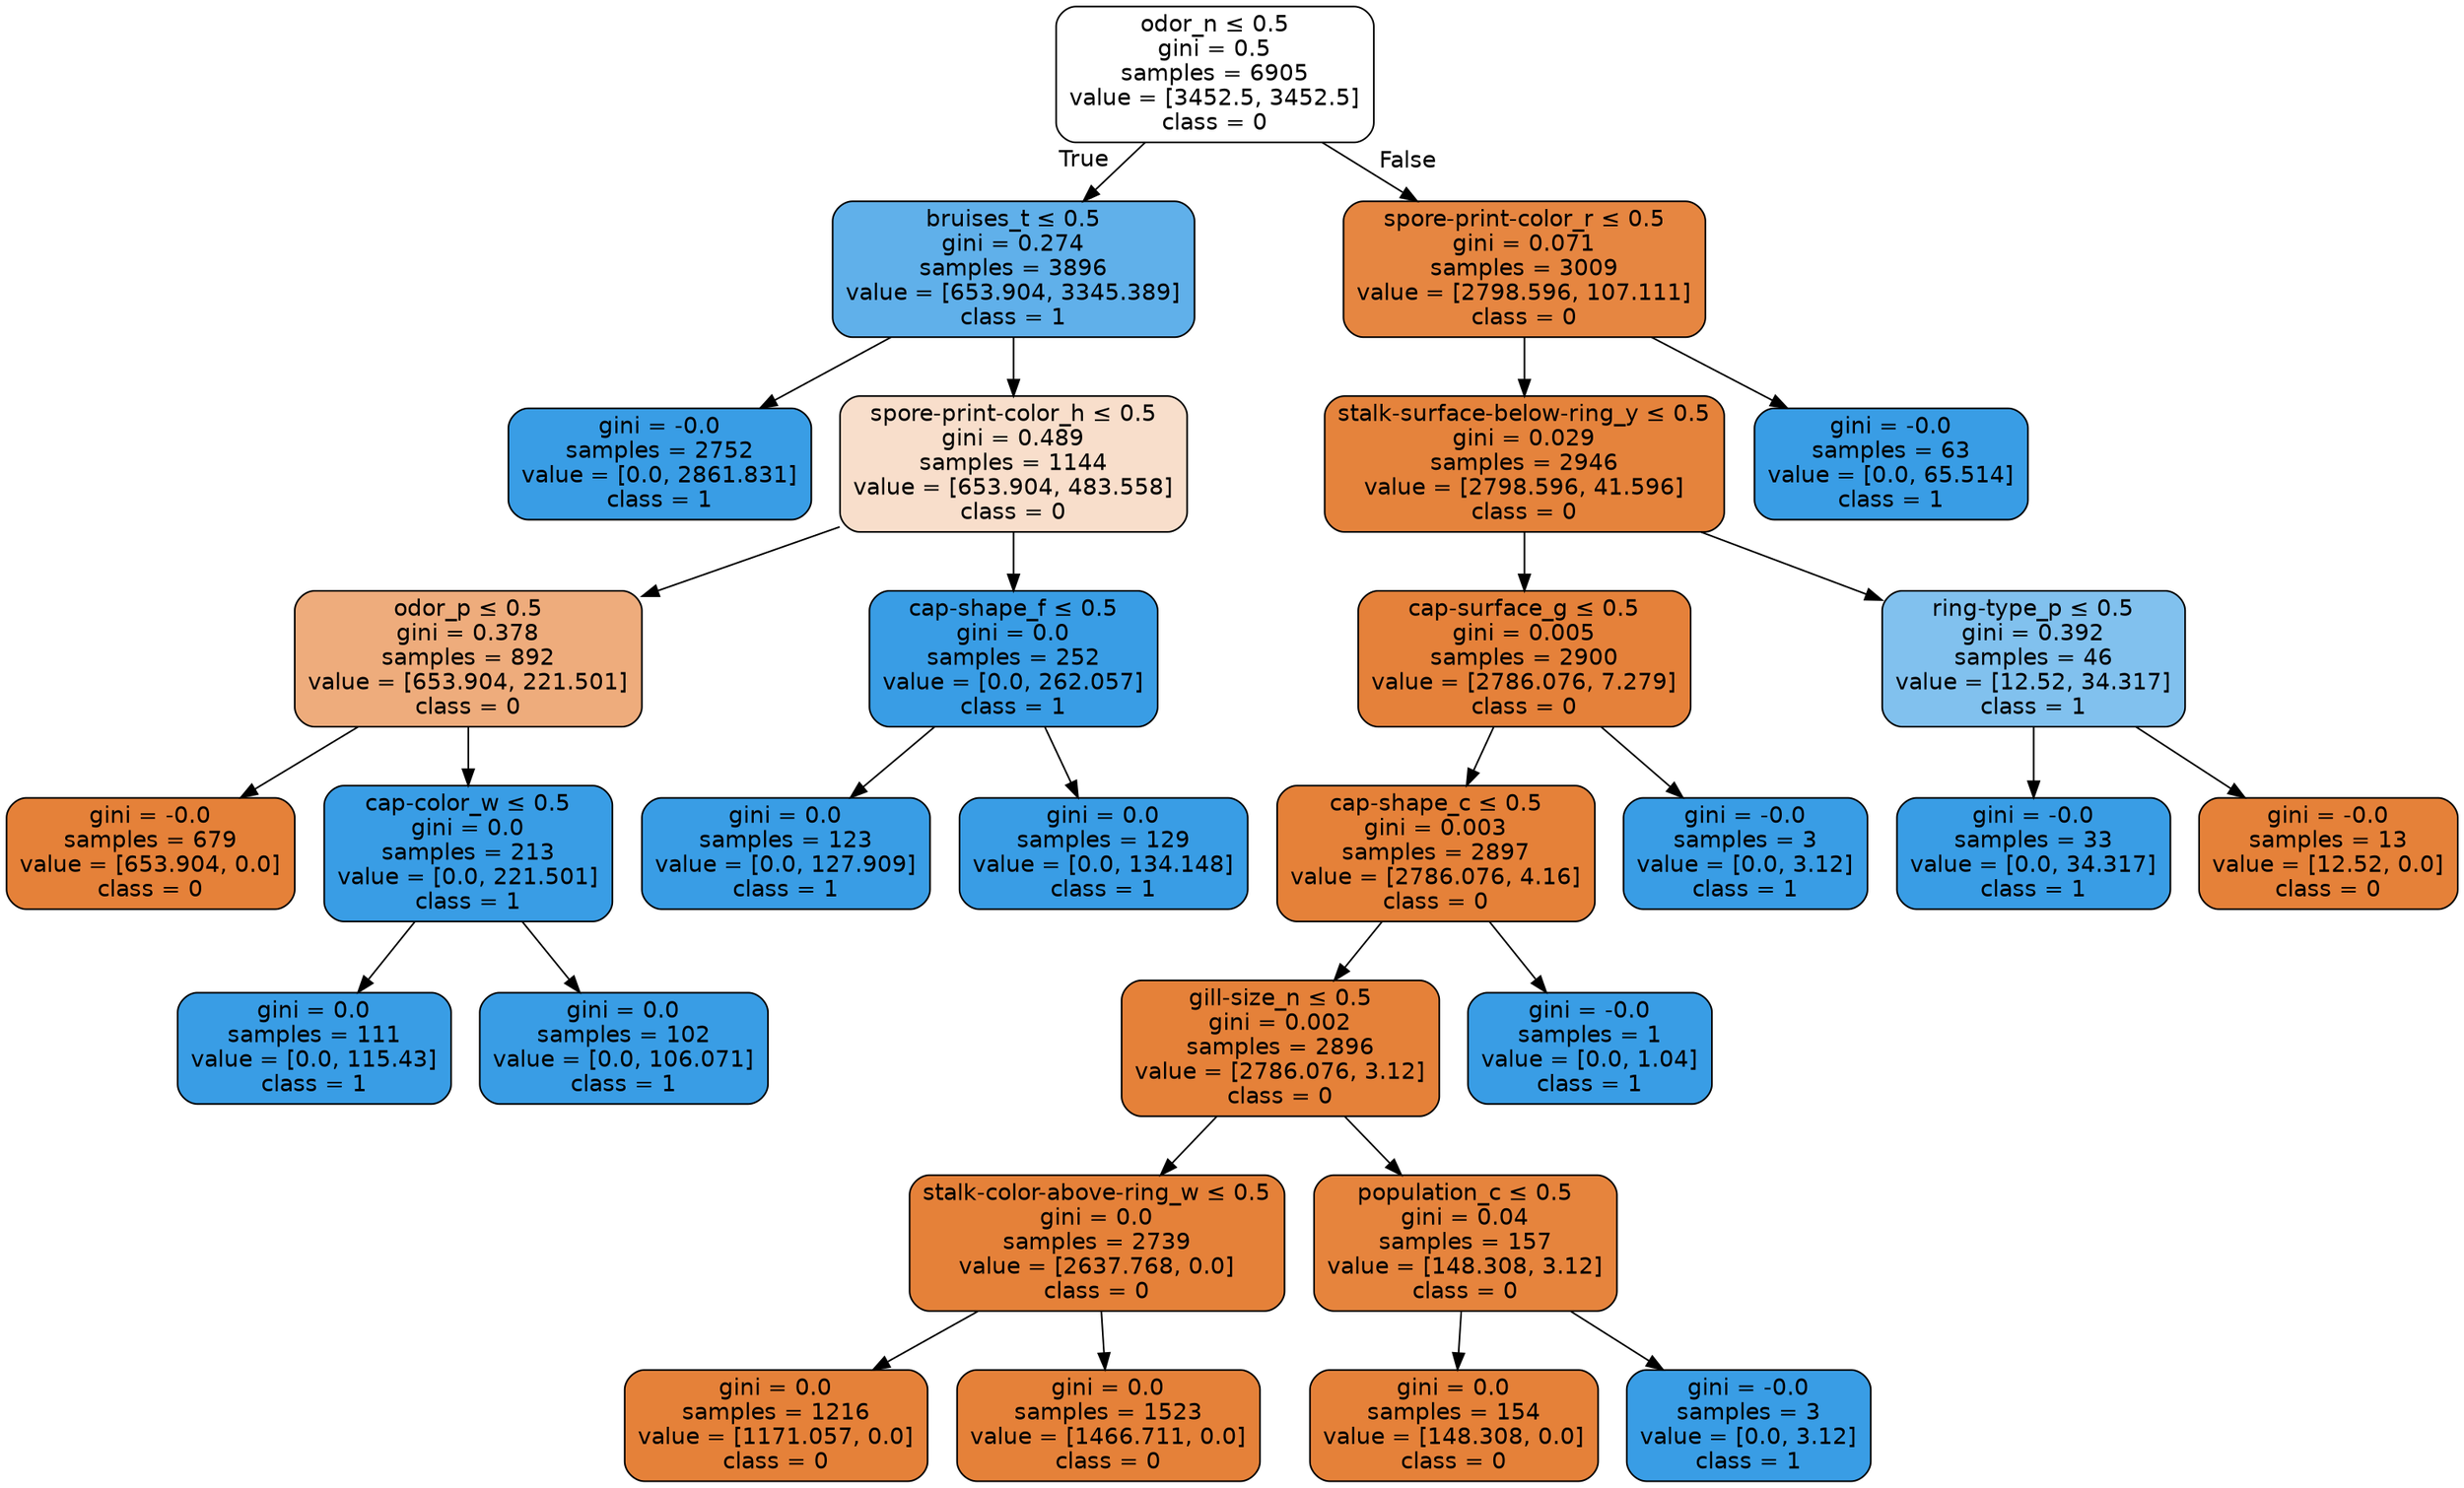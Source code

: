 digraph Tree {
node [shape=box, style="filled, rounded", color="black", fontname=helvetica] ;
edge [fontname=helvetica] ;
0 [label=<odor_n &le; 0.5<br/>gini = 0.5<br/>samples = 6905<br/>value = [3452.5, 3452.5]<br/>class = 0>, fillcolor="#ffffff"] ;
1 [label=<bruises_t &le; 0.5<br/>gini = 0.274<br/>samples = 3896<br/>value = [653.904, 3345.389]<br/>class = 1>, fillcolor="#60b0ea"] ;
0 -> 1 [labeldistance=2.5, labelangle=45, headlabel="True"] ;
2 [label=<gini = -0.0<br/>samples = 2752<br/>value = [0.0, 2861.831]<br/>class = 1>, fillcolor="#399de5"] ;
1 -> 2 ;
3 [label=<spore-print-color_h &le; 0.5<br/>gini = 0.489<br/>samples = 1144<br/>value = [653.904, 483.558]<br/>class = 0>, fillcolor="#f8decb"] ;
1 -> 3 ;
4 [label=<odor_p &le; 0.5<br/>gini = 0.378<br/>samples = 892<br/>value = [653.904, 221.501]<br/>class = 0>, fillcolor="#eeac7c"] ;
3 -> 4 ;
5 [label=<gini = -0.0<br/>samples = 679<br/>value = [653.904, 0.0]<br/>class = 0>, fillcolor="#e58139"] ;
4 -> 5 ;
6 [label=<cap-color_w &le; 0.5<br/>gini = 0.0<br/>samples = 213<br/>value = [0.0, 221.501]<br/>class = 1>, fillcolor="#399de5"] ;
4 -> 6 ;
7 [label=<gini = 0.0<br/>samples = 111<br/>value = [0.0, 115.43]<br/>class = 1>, fillcolor="#399de5"] ;
6 -> 7 ;
8 [label=<gini = 0.0<br/>samples = 102<br/>value = [0.0, 106.071]<br/>class = 1>, fillcolor="#399de5"] ;
6 -> 8 ;
9 [label=<cap-shape_f &le; 0.5<br/>gini = 0.0<br/>samples = 252<br/>value = [0.0, 262.057]<br/>class = 1>, fillcolor="#399de5"] ;
3 -> 9 ;
10 [label=<gini = 0.0<br/>samples = 123<br/>value = [0.0, 127.909]<br/>class = 1>, fillcolor="#399de5"] ;
9 -> 10 ;
11 [label=<gini = 0.0<br/>samples = 129<br/>value = [0.0, 134.148]<br/>class = 1>, fillcolor="#399de5"] ;
9 -> 11 ;
12 [label=<spore-print-color_r &le; 0.5<br/>gini = 0.071<br/>samples = 3009<br/>value = [2798.596, 107.111]<br/>class = 0>, fillcolor="#e68641"] ;
0 -> 12 [labeldistance=2.5, labelangle=-45, headlabel="False"] ;
13 [label=<stalk-surface-below-ring_y &le; 0.5<br/>gini = 0.029<br/>samples = 2946<br/>value = [2798.596, 41.596]<br/>class = 0>, fillcolor="#e5833c"] ;
12 -> 13 ;
14 [label=<cap-surface_g &le; 0.5<br/>gini = 0.005<br/>samples = 2900<br/>value = [2786.076, 7.279]<br/>class = 0>, fillcolor="#e5813a"] ;
13 -> 14 ;
15 [label=<cap-shape_c &le; 0.5<br/>gini = 0.003<br/>samples = 2897<br/>value = [2786.076, 4.16]<br/>class = 0>, fillcolor="#e58139"] ;
14 -> 15 ;
16 [label=<gill-size_n &le; 0.5<br/>gini = 0.002<br/>samples = 2896<br/>value = [2786.076, 3.12]<br/>class = 0>, fillcolor="#e58139"] ;
15 -> 16 ;
17 [label=<stalk-color-above-ring_w &le; 0.5<br/>gini = 0.0<br/>samples = 2739<br/>value = [2637.768, 0.0]<br/>class = 0>, fillcolor="#e58139"] ;
16 -> 17 ;
18 [label=<gini = 0.0<br/>samples = 1216<br/>value = [1171.057, 0.0]<br/>class = 0>, fillcolor="#e58139"] ;
17 -> 18 ;
19 [label=<gini = 0.0<br/>samples = 1523<br/>value = [1466.711, 0.0]<br/>class = 0>, fillcolor="#e58139"] ;
17 -> 19 ;
20 [label=<population_c &le; 0.5<br/>gini = 0.04<br/>samples = 157<br/>value = [148.308, 3.12]<br/>class = 0>, fillcolor="#e6843d"] ;
16 -> 20 ;
21 [label=<gini = 0.0<br/>samples = 154<br/>value = [148.308, 0.0]<br/>class = 0>, fillcolor="#e58139"] ;
20 -> 21 ;
22 [label=<gini = -0.0<br/>samples = 3<br/>value = [0.0, 3.12]<br/>class = 1>, fillcolor="#399de5"] ;
20 -> 22 ;
23 [label=<gini = -0.0<br/>samples = 1<br/>value = [0.0, 1.04]<br/>class = 1>, fillcolor="#399de5"] ;
15 -> 23 ;
24 [label=<gini = -0.0<br/>samples = 3<br/>value = [0.0, 3.12]<br/>class = 1>, fillcolor="#399de5"] ;
14 -> 24 ;
25 [label=<ring-type_p &le; 0.5<br/>gini = 0.392<br/>samples = 46<br/>value = [12.52, 34.317]<br/>class = 1>, fillcolor="#81c1ee"] ;
13 -> 25 ;
26 [label=<gini = -0.0<br/>samples = 33<br/>value = [0.0, 34.317]<br/>class = 1>, fillcolor="#399de5"] ;
25 -> 26 ;
27 [label=<gini = -0.0<br/>samples = 13<br/>value = [12.52, 0.0]<br/>class = 0>, fillcolor="#e58139"] ;
25 -> 27 ;
28 [label=<gini = -0.0<br/>samples = 63<br/>value = [0.0, 65.514]<br/>class = 1>, fillcolor="#399de5"] ;
12 -> 28 ;
}